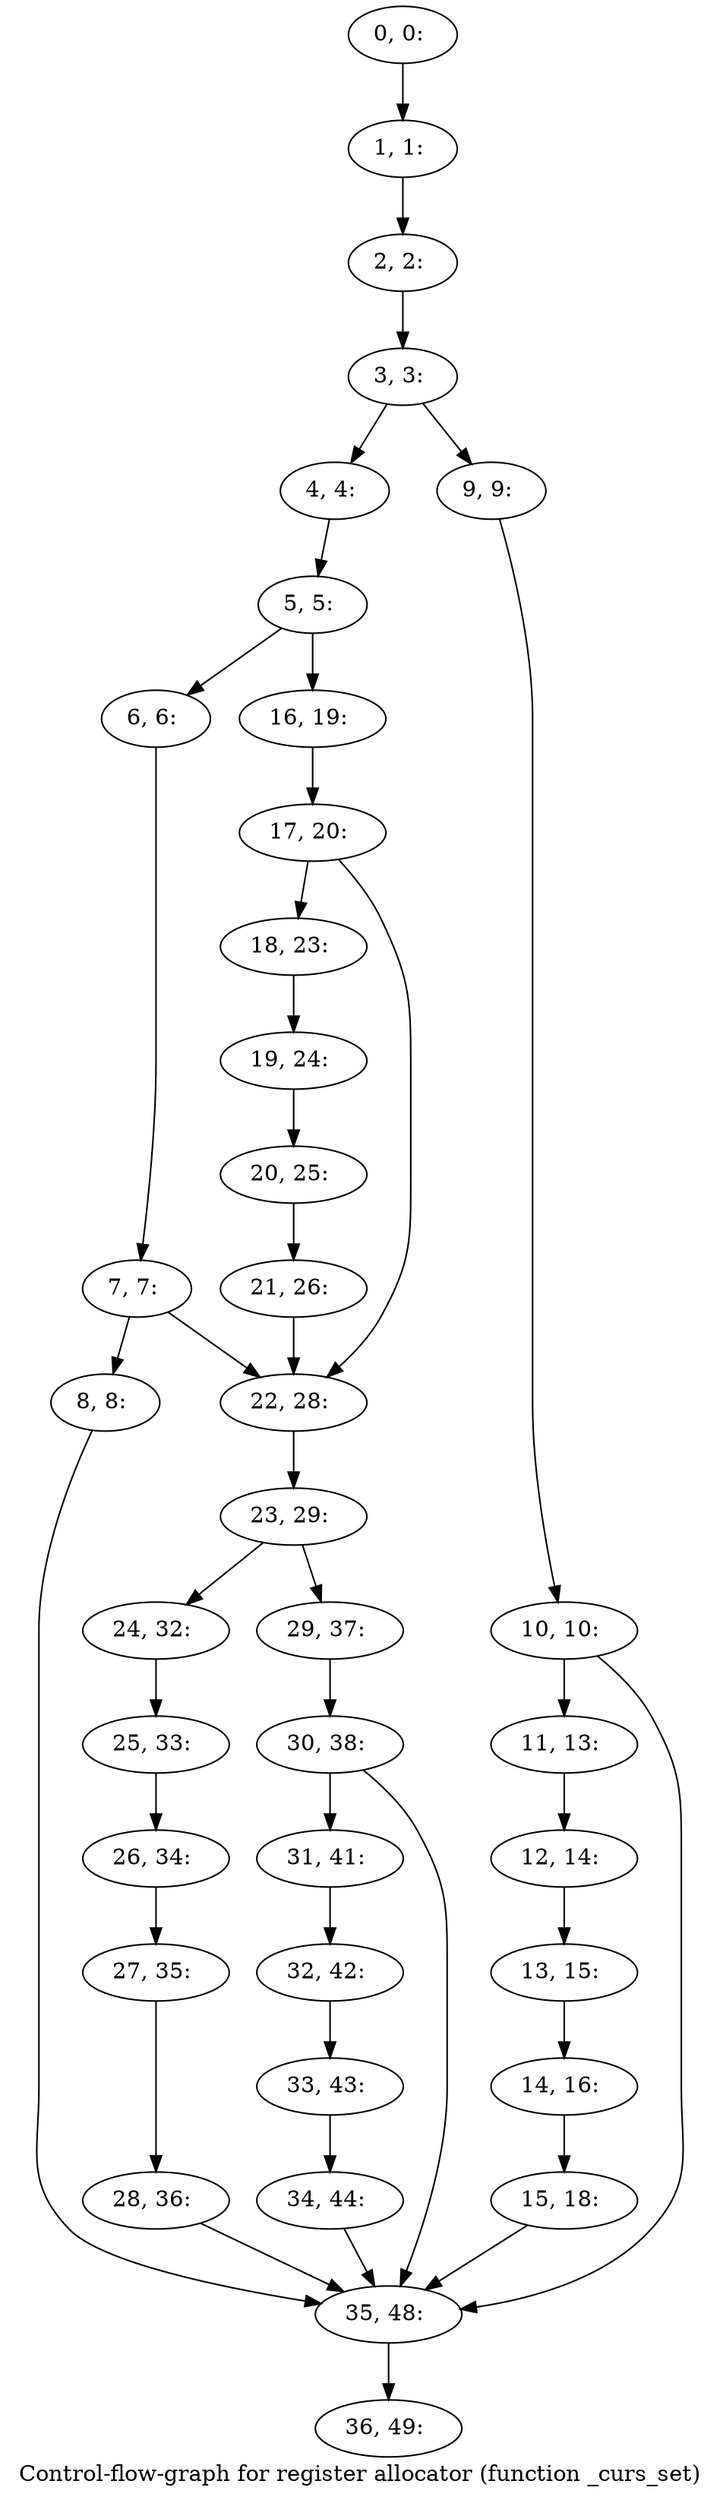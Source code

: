 digraph G {
graph [label="Control-flow-graph for register allocator (function _curs_set)"]
0[label="0, 0: "];
1[label="1, 1: "];
2[label="2, 2: "];
3[label="3, 3: "];
4[label="4, 4: "];
5[label="5, 5: "];
6[label="6, 6: "];
7[label="7, 7: "];
8[label="8, 8: "];
9[label="9, 9: "];
10[label="10, 10: "];
11[label="11, 13: "];
12[label="12, 14: "];
13[label="13, 15: "];
14[label="14, 16: "];
15[label="15, 18: "];
16[label="16, 19: "];
17[label="17, 20: "];
18[label="18, 23: "];
19[label="19, 24: "];
20[label="20, 25: "];
21[label="21, 26: "];
22[label="22, 28: "];
23[label="23, 29: "];
24[label="24, 32: "];
25[label="25, 33: "];
26[label="26, 34: "];
27[label="27, 35: "];
28[label="28, 36: "];
29[label="29, 37: "];
30[label="30, 38: "];
31[label="31, 41: "];
32[label="32, 42: "];
33[label="33, 43: "];
34[label="34, 44: "];
35[label="35, 48: "];
36[label="36, 49: "];
0->1 ;
1->2 ;
2->3 ;
3->4 ;
3->9 ;
4->5 ;
5->6 ;
5->16 ;
6->7 ;
7->8 ;
7->22 ;
8->35 ;
9->10 ;
10->11 ;
10->35 ;
11->12 ;
12->13 ;
13->14 ;
14->15 ;
15->35 ;
16->17 ;
17->18 ;
17->22 ;
18->19 ;
19->20 ;
20->21 ;
21->22 ;
22->23 ;
23->24 ;
23->29 ;
24->25 ;
25->26 ;
26->27 ;
27->28 ;
28->35 ;
29->30 ;
30->31 ;
30->35 ;
31->32 ;
32->33 ;
33->34 ;
34->35 ;
35->36 ;
}
